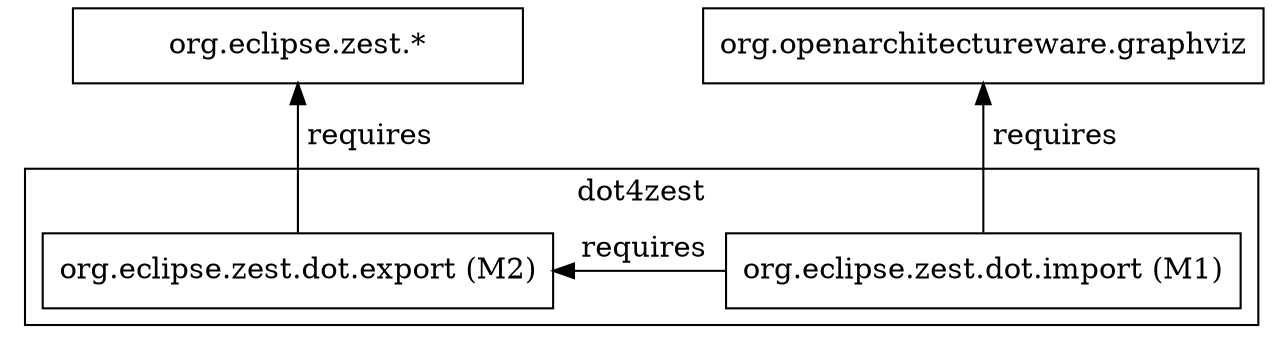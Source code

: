/*******************************************************************************
 * Copyright (c) 2009 Fabian Steeg. All rights reserved. This program and the
 * accompanying materials are made available under the terms of the Eclipse
 * Public License v1.0 which accompanies this distribution, and is available at
 * http://www.eclipse.org/legal/epl-v10.html
 * <p/>
 * Contributors: Fabian Steeg - initial API and implementation; see bug 277380
 *******************************************************************************/
digraph dependencies{
	rankdir=TD
	node[shape=box width=3]
	edge[]
	zest[label="org.eclipse.zest.*"]
	graphviz[label="org.openarchitectureware.graphviz"]
	subgraph cluster_0{
		label="dot4zest"
		import[label="org.eclipse.zest.dot.import (M1)"]
		export[label="org.eclipse.zest.dot.export (M2)"]
	}
	zest->export[label=" requires" dir=back]
	export->import[label=" requires" dir=back constraint=false]
	graphviz->import[label=" requires" dir=back]
}